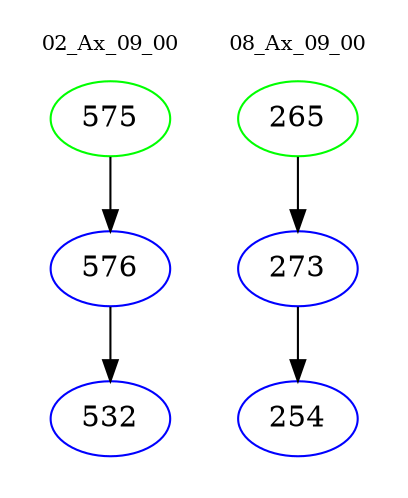 digraph{
subgraph cluster_0 {
color = white
label = "02_Ax_09_00";
fontsize=10;
T0_575 [label="575", color="green"]
T0_575 -> T0_576 [color="black"]
T0_576 [label="576", color="blue"]
T0_576 -> T0_532 [color="black"]
T0_532 [label="532", color="blue"]
}
subgraph cluster_1 {
color = white
label = "08_Ax_09_00";
fontsize=10;
T1_265 [label="265", color="green"]
T1_265 -> T1_273 [color="black"]
T1_273 [label="273", color="blue"]
T1_273 -> T1_254 [color="black"]
T1_254 [label="254", color="blue"]
}
}
